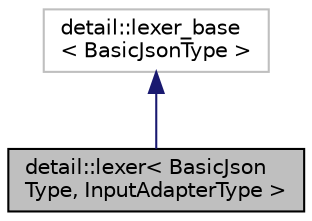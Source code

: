 digraph "detail::lexer&lt; BasicJsonType, InputAdapterType &gt;"
{
 // LATEX_PDF_SIZE
  edge [fontname="Helvetica",fontsize="10",labelfontname="Helvetica",labelfontsize="10"];
  node [fontname="Helvetica",fontsize="10",shape=record];
  Node1 [label="detail::lexer\< BasicJson\lType, InputAdapterType \>",height=0.2,width=0.4,color="black", fillcolor="grey75", style="filled", fontcolor="black",tooltip="lexical analysis"];
  Node2 -> Node1 [dir="back",color="midnightblue",fontsize="10",style="solid",fontname="Helvetica"];
  Node2 [label="detail::lexer_base\l\< BasicJsonType \>",height=0.2,width=0.4,color="grey75", fillcolor="white", style="filled",URL="$classdetail_1_1lexer__base.html",tooltip=" "];
}
